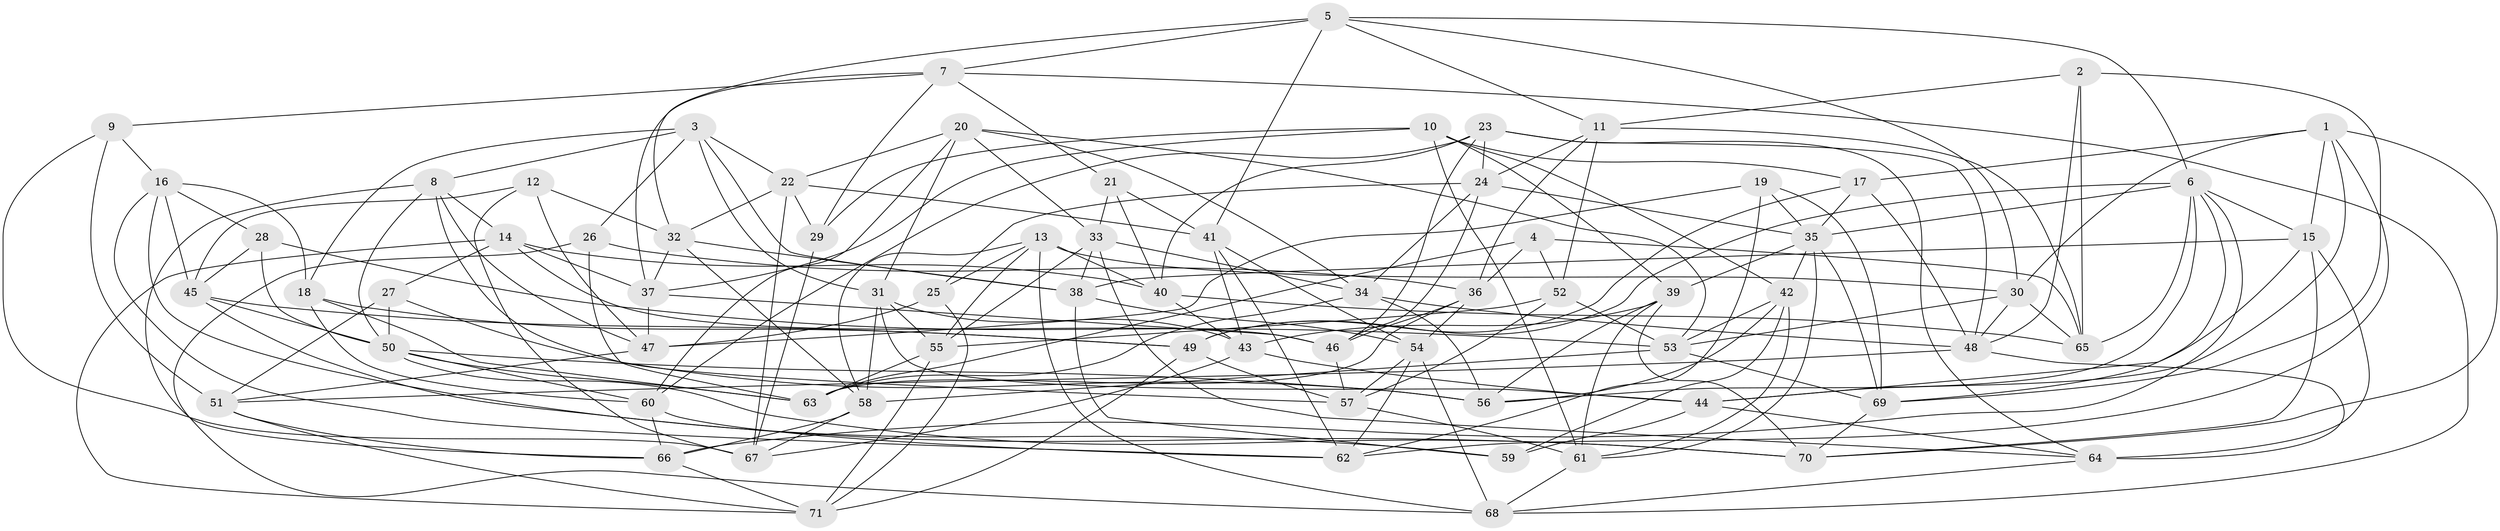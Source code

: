 // original degree distribution, {4: 1.0}
// Generated by graph-tools (version 1.1) at 2025/50/03/09/25 03:50:50]
// undirected, 71 vertices, 204 edges
graph export_dot {
graph [start="1"]
  node [color=gray90,style=filled];
  1;
  2;
  3;
  4;
  5;
  6;
  7;
  8;
  9;
  10;
  11;
  12;
  13;
  14;
  15;
  16;
  17;
  18;
  19;
  20;
  21;
  22;
  23;
  24;
  25;
  26;
  27;
  28;
  29;
  30;
  31;
  32;
  33;
  34;
  35;
  36;
  37;
  38;
  39;
  40;
  41;
  42;
  43;
  44;
  45;
  46;
  47;
  48;
  49;
  50;
  51;
  52;
  53;
  54;
  55;
  56;
  57;
  58;
  59;
  60;
  61;
  62;
  63;
  64;
  65;
  66;
  67;
  68;
  69;
  70;
  71;
  1 -- 15 [weight=1.0];
  1 -- 17 [weight=1.0];
  1 -- 30 [weight=1.0];
  1 -- 44 [weight=1.0];
  1 -- 62 [weight=1.0];
  1 -- 70 [weight=1.0];
  2 -- 11 [weight=1.0];
  2 -- 48 [weight=1.0];
  2 -- 65 [weight=1.0];
  2 -- 69 [weight=1.0];
  3 -- 8 [weight=1.0];
  3 -- 18 [weight=1.0];
  3 -- 22 [weight=1.0];
  3 -- 26 [weight=1.0];
  3 -- 31 [weight=1.0];
  3 -- 38 [weight=1.0];
  4 -- 36 [weight=1.0];
  4 -- 52 [weight=1.0];
  4 -- 63 [weight=1.0];
  4 -- 65 [weight=1.0];
  5 -- 6 [weight=1.0];
  5 -- 7 [weight=1.0];
  5 -- 11 [weight=1.0];
  5 -- 30 [weight=1.0];
  5 -- 32 [weight=1.0];
  5 -- 41 [weight=1.0];
  6 -- 15 [weight=1.0];
  6 -- 35 [weight=1.0];
  6 -- 49 [weight=1.0];
  6 -- 56 [weight=1.0];
  6 -- 65 [weight=1.0];
  6 -- 66 [weight=1.0];
  6 -- 69 [weight=1.0];
  7 -- 9 [weight=1.0];
  7 -- 21 [weight=1.0];
  7 -- 29 [weight=1.0];
  7 -- 37 [weight=1.0];
  7 -- 68 [weight=1.0];
  8 -- 14 [weight=1.0];
  8 -- 47 [weight=1.0];
  8 -- 50 [weight=1.0];
  8 -- 57 [weight=1.0];
  8 -- 66 [weight=1.0];
  9 -- 16 [weight=1.0];
  9 -- 51 [weight=1.0];
  9 -- 67 [weight=1.0];
  10 -- 17 [weight=1.0];
  10 -- 29 [weight=1.0];
  10 -- 37 [weight=1.0];
  10 -- 39 [weight=1.0];
  10 -- 42 [weight=1.0];
  10 -- 61 [weight=1.0];
  11 -- 24 [weight=1.0];
  11 -- 36 [weight=1.0];
  11 -- 52 [weight=1.0];
  11 -- 65 [weight=1.0];
  12 -- 32 [weight=1.0];
  12 -- 45 [weight=1.0];
  12 -- 47 [weight=1.0];
  12 -- 67 [weight=1.0];
  13 -- 25 [weight=1.0];
  13 -- 30 [weight=1.0];
  13 -- 40 [weight=1.0];
  13 -- 55 [weight=1.0];
  13 -- 58 [weight=1.0];
  13 -- 68 [weight=1.0];
  14 -- 27 [weight=1.0];
  14 -- 37 [weight=1.0];
  14 -- 40 [weight=1.0];
  14 -- 46 [weight=1.0];
  14 -- 71 [weight=1.0];
  15 -- 38 [weight=1.0];
  15 -- 44 [weight=1.0];
  15 -- 64 [weight=1.0];
  15 -- 70 [weight=1.0];
  16 -- 18 [weight=1.0];
  16 -- 28 [weight=1.0];
  16 -- 45 [weight=1.0];
  16 -- 62 [weight=1.0];
  16 -- 70 [weight=1.0];
  17 -- 35 [weight=1.0];
  17 -- 48 [weight=2.0];
  17 -- 49 [weight=1.0];
  18 -- 49 [weight=1.0];
  18 -- 60 [weight=1.0];
  18 -- 63 [weight=2.0];
  19 -- 35 [weight=1.0];
  19 -- 47 [weight=1.0];
  19 -- 62 [weight=1.0];
  19 -- 69 [weight=1.0];
  20 -- 22 [weight=1.0];
  20 -- 31 [weight=1.0];
  20 -- 33 [weight=1.0];
  20 -- 34 [weight=1.0];
  20 -- 53 [weight=1.0];
  20 -- 60 [weight=1.0];
  21 -- 33 [weight=1.0];
  21 -- 40 [weight=1.0];
  21 -- 41 [weight=1.0];
  22 -- 29 [weight=1.0];
  22 -- 32 [weight=1.0];
  22 -- 41 [weight=1.0];
  22 -- 67 [weight=1.0];
  23 -- 24 [weight=1.0];
  23 -- 40 [weight=1.0];
  23 -- 46 [weight=1.0];
  23 -- 48 [weight=1.0];
  23 -- 60 [weight=1.0];
  23 -- 64 [weight=1.0];
  24 -- 25 [weight=1.0];
  24 -- 34 [weight=1.0];
  24 -- 35 [weight=1.0];
  24 -- 46 [weight=1.0];
  25 -- 47 [weight=1.0];
  25 -- 71 [weight=1.0];
  26 -- 36 [weight=1.0];
  26 -- 63 [weight=1.0];
  26 -- 68 [weight=1.0];
  27 -- 50 [weight=1.0];
  27 -- 51 [weight=1.0];
  27 -- 56 [weight=1.0];
  28 -- 45 [weight=1.0];
  28 -- 50 [weight=1.0];
  28 -- 53 [weight=1.0];
  29 -- 67 [weight=1.0];
  30 -- 48 [weight=1.0];
  30 -- 53 [weight=1.0];
  30 -- 65 [weight=1.0];
  31 -- 43 [weight=1.0];
  31 -- 44 [weight=1.0];
  31 -- 55 [weight=1.0];
  31 -- 58 [weight=1.0];
  32 -- 37 [weight=1.0];
  32 -- 38 [weight=1.0];
  32 -- 58 [weight=1.0];
  33 -- 34 [weight=1.0];
  33 -- 38 [weight=1.0];
  33 -- 55 [weight=1.0];
  33 -- 64 [weight=1.0];
  34 -- 48 [weight=1.0];
  34 -- 56 [weight=1.0];
  34 -- 63 [weight=1.0];
  35 -- 39 [weight=1.0];
  35 -- 42 [weight=1.0];
  35 -- 61 [weight=1.0];
  35 -- 69 [weight=1.0];
  36 -- 46 [weight=1.0];
  36 -- 54 [weight=1.0];
  36 -- 63 [weight=1.0];
  37 -- 46 [weight=1.0];
  37 -- 47 [weight=1.0];
  38 -- 54 [weight=1.0];
  38 -- 59 [weight=1.0];
  39 -- 43 [weight=1.0];
  39 -- 56 [weight=1.0];
  39 -- 61 [weight=1.0];
  39 -- 70 [weight=1.0];
  40 -- 43 [weight=1.0];
  40 -- 65 [weight=1.0];
  41 -- 43 [weight=1.0];
  41 -- 54 [weight=1.0];
  41 -- 62 [weight=1.0];
  42 -- 53 [weight=1.0];
  42 -- 56 [weight=1.0];
  42 -- 59 [weight=1.0];
  42 -- 61 [weight=1.0];
  43 -- 44 [weight=1.0];
  43 -- 67 [weight=1.0];
  44 -- 59 [weight=1.0];
  44 -- 64 [weight=1.0];
  45 -- 49 [weight=1.0];
  45 -- 50 [weight=1.0];
  45 -- 59 [weight=1.0];
  46 -- 57 [weight=1.0];
  47 -- 51 [weight=1.0];
  48 -- 51 [weight=1.0];
  48 -- 64 [weight=1.0];
  49 -- 57 [weight=1.0];
  49 -- 71 [weight=1.0];
  50 -- 56 [weight=1.0];
  50 -- 60 [weight=1.0];
  50 -- 63 [weight=1.0];
  50 -- 70 [weight=1.0];
  51 -- 66 [weight=1.0];
  51 -- 71 [weight=1.0];
  52 -- 53 [weight=2.0];
  52 -- 55 [weight=1.0];
  52 -- 57 [weight=1.0];
  53 -- 58 [weight=1.0];
  53 -- 69 [weight=1.0];
  54 -- 57 [weight=1.0];
  54 -- 62 [weight=1.0];
  54 -- 68 [weight=1.0];
  55 -- 63 [weight=1.0];
  55 -- 71 [weight=1.0];
  57 -- 61 [weight=1.0];
  58 -- 66 [weight=1.0];
  58 -- 67 [weight=1.0];
  60 -- 62 [weight=1.0];
  60 -- 66 [weight=1.0];
  61 -- 68 [weight=1.0];
  64 -- 68 [weight=1.0];
  66 -- 71 [weight=1.0];
  69 -- 70 [weight=1.0];
}
